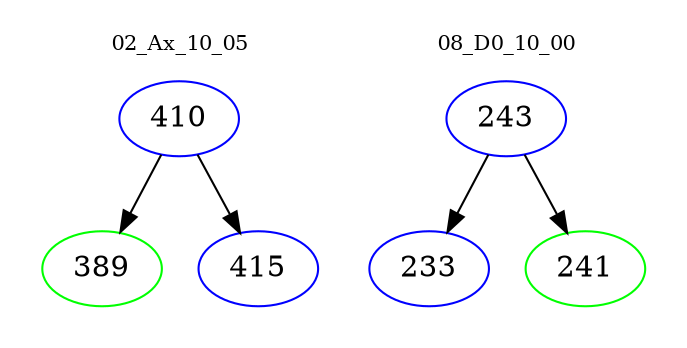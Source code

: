 digraph{
subgraph cluster_0 {
color = white
label = "02_Ax_10_05";
fontsize=10;
T0_410 [label="410", color="blue"]
T0_410 -> T0_389 [color="black"]
T0_389 [label="389", color="green"]
T0_410 -> T0_415 [color="black"]
T0_415 [label="415", color="blue"]
}
subgraph cluster_1 {
color = white
label = "08_D0_10_00";
fontsize=10;
T1_243 [label="243", color="blue"]
T1_243 -> T1_233 [color="black"]
T1_233 [label="233", color="blue"]
T1_243 -> T1_241 [color="black"]
T1_241 [label="241", color="green"]
}
}
